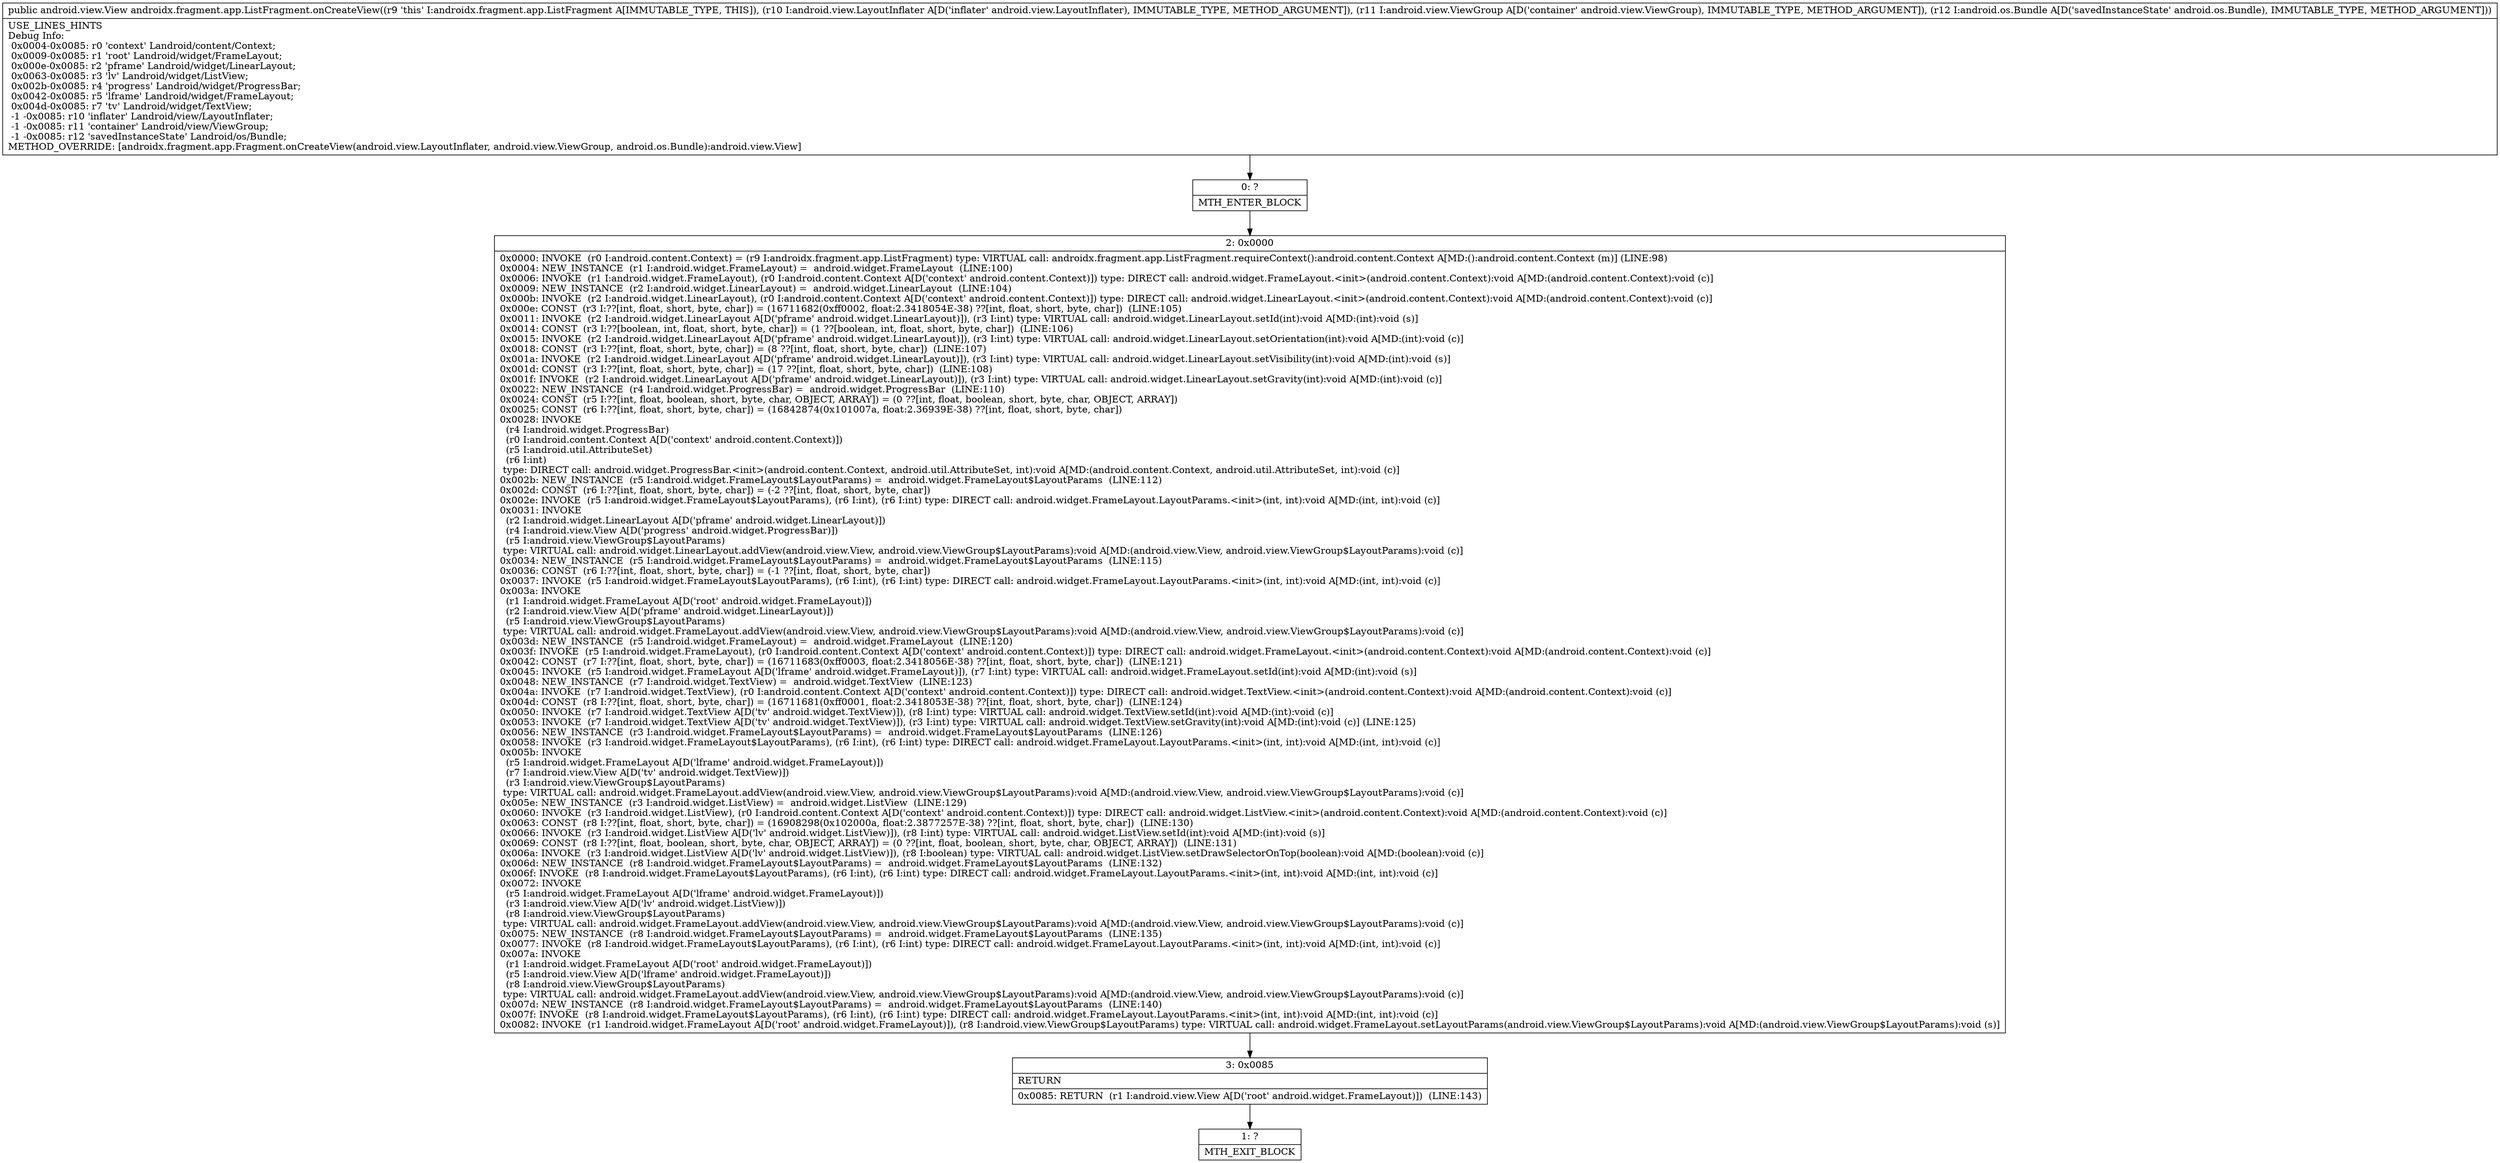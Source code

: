 digraph "CFG forandroidx.fragment.app.ListFragment.onCreateView(Landroid\/view\/LayoutInflater;Landroid\/view\/ViewGroup;Landroid\/os\/Bundle;)Landroid\/view\/View;" {
Node_0 [shape=record,label="{0\:\ ?|MTH_ENTER_BLOCK\l}"];
Node_2 [shape=record,label="{2\:\ 0x0000|0x0000: INVOKE  (r0 I:android.content.Context) = (r9 I:androidx.fragment.app.ListFragment) type: VIRTUAL call: androidx.fragment.app.ListFragment.requireContext():android.content.Context A[MD:():android.content.Context (m)] (LINE:98)\l0x0004: NEW_INSTANCE  (r1 I:android.widget.FrameLayout) =  android.widget.FrameLayout  (LINE:100)\l0x0006: INVOKE  (r1 I:android.widget.FrameLayout), (r0 I:android.content.Context A[D('context' android.content.Context)]) type: DIRECT call: android.widget.FrameLayout.\<init\>(android.content.Context):void A[MD:(android.content.Context):void (c)]\l0x0009: NEW_INSTANCE  (r2 I:android.widget.LinearLayout) =  android.widget.LinearLayout  (LINE:104)\l0x000b: INVOKE  (r2 I:android.widget.LinearLayout), (r0 I:android.content.Context A[D('context' android.content.Context)]) type: DIRECT call: android.widget.LinearLayout.\<init\>(android.content.Context):void A[MD:(android.content.Context):void (c)]\l0x000e: CONST  (r3 I:??[int, float, short, byte, char]) = (16711682(0xff0002, float:2.3418054E\-38) ??[int, float, short, byte, char])  (LINE:105)\l0x0011: INVOKE  (r2 I:android.widget.LinearLayout A[D('pframe' android.widget.LinearLayout)]), (r3 I:int) type: VIRTUAL call: android.widget.LinearLayout.setId(int):void A[MD:(int):void (s)]\l0x0014: CONST  (r3 I:??[boolean, int, float, short, byte, char]) = (1 ??[boolean, int, float, short, byte, char])  (LINE:106)\l0x0015: INVOKE  (r2 I:android.widget.LinearLayout A[D('pframe' android.widget.LinearLayout)]), (r3 I:int) type: VIRTUAL call: android.widget.LinearLayout.setOrientation(int):void A[MD:(int):void (c)]\l0x0018: CONST  (r3 I:??[int, float, short, byte, char]) = (8 ??[int, float, short, byte, char])  (LINE:107)\l0x001a: INVOKE  (r2 I:android.widget.LinearLayout A[D('pframe' android.widget.LinearLayout)]), (r3 I:int) type: VIRTUAL call: android.widget.LinearLayout.setVisibility(int):void A[MD:(int):void (s)]\l0x001d: CONST  (r3 I:??[int, float, short, byte, char]) = (17 ??[int, float, short, byte, char])  (LINE:108)\l0x001f: INVOKE  (r2 I:android.widget.LinearLayout A[D('pframe' android.widget.LinearLayout)]), (r3 I:int) type: VIRTUAL call: android.widget.LinearLayout.setGravity(int):void A[MD:(int):void (c)]\l0x0022: NEW_INSTANCE  (r4 I:android.widget.ProgressBar) =  android.widget.ProgressBar  (LINE:110)\l0x0024: CONST  (r5 I:??[int, float, boolean, short, byte, char, OBJECT, ARRAY]) = (0 ??[int, float, boolean, short, byte, char, OBJECT, ARRAY]) \l0x0025: CONST  (r6 I:??[int, float, short, byte, char]) = (16842874(0x101007a, float:2.36939E\-38) ??[int, float, short, byte, char]) \l0x0028: INVOKE  \l  (r4 I:android.widget.ProgressBar)\l  (r0 I:android.content.Context A[D('context' android.content.Context)])\l  (r5 I:android.util.AttributeSet)\l  (r6 I:int)\l type: DIRECT call: android.widget.ProgressBar.\<init\>(android.content.Context, android.util.AttributeSet, int):void A[MD:(android.content.Context, android.util.AttributeSet, int):void (c)]\l0x002b: NEW_INSTANCE  (r5 I:android.widget.FrameLayout$LayoutParams) =  android.widget.FrameLayout$LayoutParams  (LINE:112)\l0x002d: CONST  (r6 I:??[int, float, short, byte, char]) = (\-2 ??[int, float, short, byte, char]) \l0x002e: INVOKE  (r5 I:android.widget.FrameLayout$LayoutParams), (r6 I:int), (r6 I:int) type: DIRECT call: android.widget.FrameLayout.LayoutParams.\<init\>(int, int):void A[MD:(int, int):void (c)]\l0x0031: INVOKE  \l  (r2 I:android.widget.LinearLayout A[D('pframe' android.widget.LinearLayout)])\l  (r4 I:android.view.View A[D('progress' android.widget.ProgressBar)])\l  (r5 I:android.view.ViewGroup$LayoutParams)\l type: VIRTUAL call: android.widget.LinearLayout.addView(android.view.View, android.view.ViewGroup$LayoutParams):void A[MD:(android.view.View, android.view.ViewGroup$LayoutParams):void (c)]\l0x0034: NEW_INSTANCE  (r5 I:android.widget.FrameLayout$LayoutParams) =  android.widget.FrameLayout$LayoutParams  (LINE:115)\l0x0036: CONST  (r6 I:??[int, float, short, byte, char]) = (\-1 ??[int, float, short, byte, char]) \l0x0037: INVOKE  (r5 I:android.widget.FrameLayout$LayoutParams), (r6 I:int), (r6 I:int) type: DIRECT call: android.widget.FrameLayout.LayoutParams.\<init\>(int, int):void A[MD:(int, int):void (c)]\l0x003a: INVOKE  \l  (r1 I:android.widget.FrameLayout A[D('root' android.widget.FrameLayout)])\l  (r2 I:android.view.View A[D('pframe' android.widget.LinearLayout)])\l  (r5 I:android.view.ViewGroup$LayoutParams)\l type: VIRTUAL call: android.widget.FrameLayout.addView(android.view.View, android.view.ViewGroup$LayoutParams):void A[MD:(android.view.View, android.view.ViewGroup$LayoutParams):void (c)]\l0x003d: NEW_INSTANCE  (r5 I:android.widget.FrameLayout) =  android.widget.FrameLayout  (LINE:120)\l0x003f: INVOKE  (r5 I:android.widget.FrameLayout), (r0 I:android.content.Context A[D('context' android.content.Context)]) type: DIRECT call: android.widget.FrameLayout.\<init\>(android.content.Context):void A[MD:(android.content.Context):void (c)]\l0x0042: CONST  (r7 I:??[int, float, short, byte, char]) = (16711683(0xff0003, float:2.3418056E\-38) ??[int, float, short, byte, char])  (LINE:121)\l0x0045: INVOKE  (r5 I:android.widget.FrameLayout A[D('lframe' android.widget.FrameLayout)]), (r7 I:int) type: VIRTUAL call: android.widget.FrameLayout.setId(int):void A[MD:(int):void (s)]\l0x0048: NEW_INSTANCE  (r7 I:android.widget.TextView) =  android.widget.TextView  (LINE:123)\l0x004a: INVOKE  (r7 I:android.widget.TextView), (r0 I:android.content.Context A[D('context' android.content.Context)]) type: DIRECT call: android.widget.TextView.\<init\>(android.content.Context):void A[MD:(android.content.Context):void (c)]\l0x004d: CONST  (r8 I:??[int, float, short, byte, char]) = (16711681(0xff0001, float:2.3418053E\-38) ??[int, float, short, byte, char])  (LINE:124)\l0x0050: INVOKE  (r7 I:android.widget.TextView A[D('tv' android.widget.TextView)]), (r8 I:int) type: VIRTUAL call: android.widget.TextView.setId(int):void A[MD:(int):void (c)]\l0x0053: INVOKE  (r7 I:android.widget.TextView A[D('tv' android.widget.TextView)]), (r3 I:int) type: VIRTUAL call: android.widget.TextView.setGravity(int):void A[MD:(int):void (c)] (LINE:125)\l0x0056: NEW_INSTANCE  (r3 I:android.widget.FrameLayout$LayoutParams) =  android.widget.FrameLayout$LayoutParams  (LINE:126)\l0x0058: INVOKE  (r3 I:android.widget.FrameLayout$LayoutParams), (r6 I:int), (r6 I:int) type: DIRECT call: android.widget.FrameLayout.LayoutParams.\<init\>(int, int):void A[MD:(int, int):void (c)]\l0x005b: INVOKE  \l  (r5 I:android.widget.FrameLayout A[D('lframe' android.widget.FrameLayout)])\l  (r7 I:android.view.View A[D('tv' android.widget.TextView)])\l  (r3 I:android.view.ViewGroup$LayoutParams)\l type: VIRTUAL call: android.widget.FrameLayout.addView(android.view.View, android.view.ViewGroup$LayoutParams):void A[MD:(android.view.View, android.view.ViewGroup$LayoutParams):void (c)]\l0x005e: NEW_INSTANCE  (r3 I:android.widget.ListView) =  android.widget.ListView  (LINE:129)\l0x0060: INVOKE  (r3 I:android.widget.ListView), (r0 I:android.content.Context A[D('context' android.content.Context)]) type: DIRECT call: android.widget.ListView.\<init\>(android.content.Context):void A[MD:(android.content.Context):void (c)]\l0x0063: CONST  (r8 I:??[int, float, short, byte, char]) = (16908298(0x102000a, float:2.3877257E\-38) ??[int, float, short, byte, char])  (LINE:130)\l0x0066: INVOKE  (r3 I:android.widget.ListView A[D('lv' android.widget.ListView)]), (r8 I:int) type: VIRTUAL call: android.widget.ListView.setId(int):void A[MD:(int):void (s)]\l0x0069: CONST  (r8 I:??[int, float, boolean, short, byte, char, OBJECT, ARRAY]) = (0 ??[int, float, boolean, short, byte, char, OBJECT, ARRAY])  (LINE:131)\l0x006a: INVOKE  (r3 I:android.widget.ListView A[D('lv' android.widget.ListView)]), (r8 I:boolean) type: VIRTUAL call: android.widget.ListView.setDrawSelectorOnTop(boolean):void A[MD:(boolean):void (c)]\l0x006d: NEW_INSTANCE  (r8 I:android.widget.FrameLayout$LayoutParams) =  android.widget.FrameLayout$LayoutParams  (LINE:132)\l0x006f: INVOKE  (r8 I:android.widget.FrameLayout$LayoutParams), (r6 I:int), (r6 I:int) type: DIRECT call: android.widget.FrameLayout.LayoutParams.\<init\>(int, int):void A[MD:(int, int):void (c)]\l0x0072: INVOKE  \l  (r5 I:android.widget.FrameLayout A[D('lframe' android.widget.FrameLayout)])\l  (r3 I:android.view.View A[D('lv' android.widget.ListView)])\l  (r8 I:android.view.ViewGroup$LayoutParams)\l type: VIRTUAL call: android.widget.FrameLayout.addView(android.view.View, android.view.ViewGroup$LayoutParams):void A[MD:(android.view.View, android.view.ViewGroup$LayoutParams):void (c)]\l0x0075: NEW_INSTANCE  (r8 I:android.widget.FrameLayout$LayoutParams) =  android.widget.FrameLayout$LayoutParams  (LINE:135)\l0x0077: INVOKE  (r8 I:android.widget.FrameLayout$LayoutParams), (r6 I:int), (r6 I:int) type: DIRECT call: android.widget.FrameLayout.LayoutParams.\<init\>(int, int):void A[MD:(int, int):void (c)]\l0x007a: INVOKE  \l  (r1 I:android.widget.FrameLayout A[D('root' android.widget.FrameLayout)])\l  (r5 I:android.view.View A[D('lframe' android.widget.FrameLayout)])\l  (r8 I:android.view.ViewGroup$LayoutParams)\l type: VIRTUAL call: android.widget.FrameLayout.addView(android.view.View, android.view.ViewGroup$LayoutParams):void A[MD:(android.view.View, android.view.ViewGroup$LayoutParams):void (c)]\l0x007d: NEW_INSTANCE  (r8 I:android.widget.FrameLayout$LayoutParams) =  android.widget.FrameLayout$LayoutParams  (LINE:140)\l0x007f: INVOKE  (r8 I:android.widget.FrameLayout$LayoutParams), (r6 I:int), (r6 I:int) type: DIRECT call: android.widget.FrameLayout.LayoutParams.\<init\>(int, int):void A[MD:(int, int):void (c)]\l0x0082: INVOKE  (r1 I:android.widget.FrameLayout A[D('root' android.widget.FrameLayout)]), (r8 I:android.view.ViewGroup$LayoutParams) type: VIRTUAL call: android.widget.FrameLayout.setLayoutParams(android.view.ViewGroup$LayoutParams):void A[MD:(android.view.ViewGroup$LayoutParams):void (s)]\l}"];
Node_3 [shape=record,label="{3\:\ 0x0085|RETURN\l|0x0085: RETURN  (r1 I:android.view.View A[D('root' android.widget.FrameLayout)])  (LINE:143)\l}"];
Node_1 [shape=record,label="{1\:\ ?|MTH_EXIT_BLOCK\l}"];
MethodNode[shape=record,label="{public android.view.View androidx.fragment.app.ListFragment.onCreateView((r9 'this' I:androidx.fragment.app.ListFragment A[IMMUTABLE_TYPE, THIS]), (r10 I:android.view.LayoutInflater A[D('inflater' android.view.LayoutInflater), IMMUTABLE_TYPE, METHOD_ARGUMENT]), (r11 I:android.view.ViewGroup A[D('container' android.view.ViewGroup), IMMUTABLE_TYPE, METHOD_ARGUMENT]), (r12 I:android.os.Bundle A[D('savedInstanceState' android.os.Bundle), IMMUTABLE_TYPE, METHOD_ARGUMENT]))  | USE_LINES_HINTS\lDebug Info:\l  0x0004\-0x0085: r0 'context' Landroid\/content\/Context;\l  0x0009\-0x0085: r1 'root' Landroid\/widget\/FrameLayout;\l  0x000e\-0x0085: r2 'pframe' Landroid\/widget\/LinearLayout;\l  0x0063\-0x0085: r3 'lv' Landroid\/widget\/ListView;\l  0x002b\-0x0085: r4 'progress' Landroid\/widget\/ProgressBar;\l  0x0042\-0x0085: r5 'lframe' Landroid\/widget\/FrameLayout;\l  0x004d\-0x0085: r7 'tv' Landroid\/widget\/TextView;\l  \-1 \-0x0085: r10 'inflater' Landroid\/view\/LayoutInflater;\l  \-1 \-0x0085: r11 'container' Landroid\/view\/ViewGroup;\l  \-1 \-0x0085: r12 'savedInstanceState' Landroid\/os\/Bundle;\lMETHOD_OVERRIDE: [androidx.fragment.app.Fragment.onCreateView(android.view.LayoutInflater, android.view.ViewGroup, android.os.Bundle):android.view.View]\l}"];
MethodNode -> Node_0;Node_0 -> Node_2;
Node_2 -> Node_3;
Node_3 -> Node_1;
}


